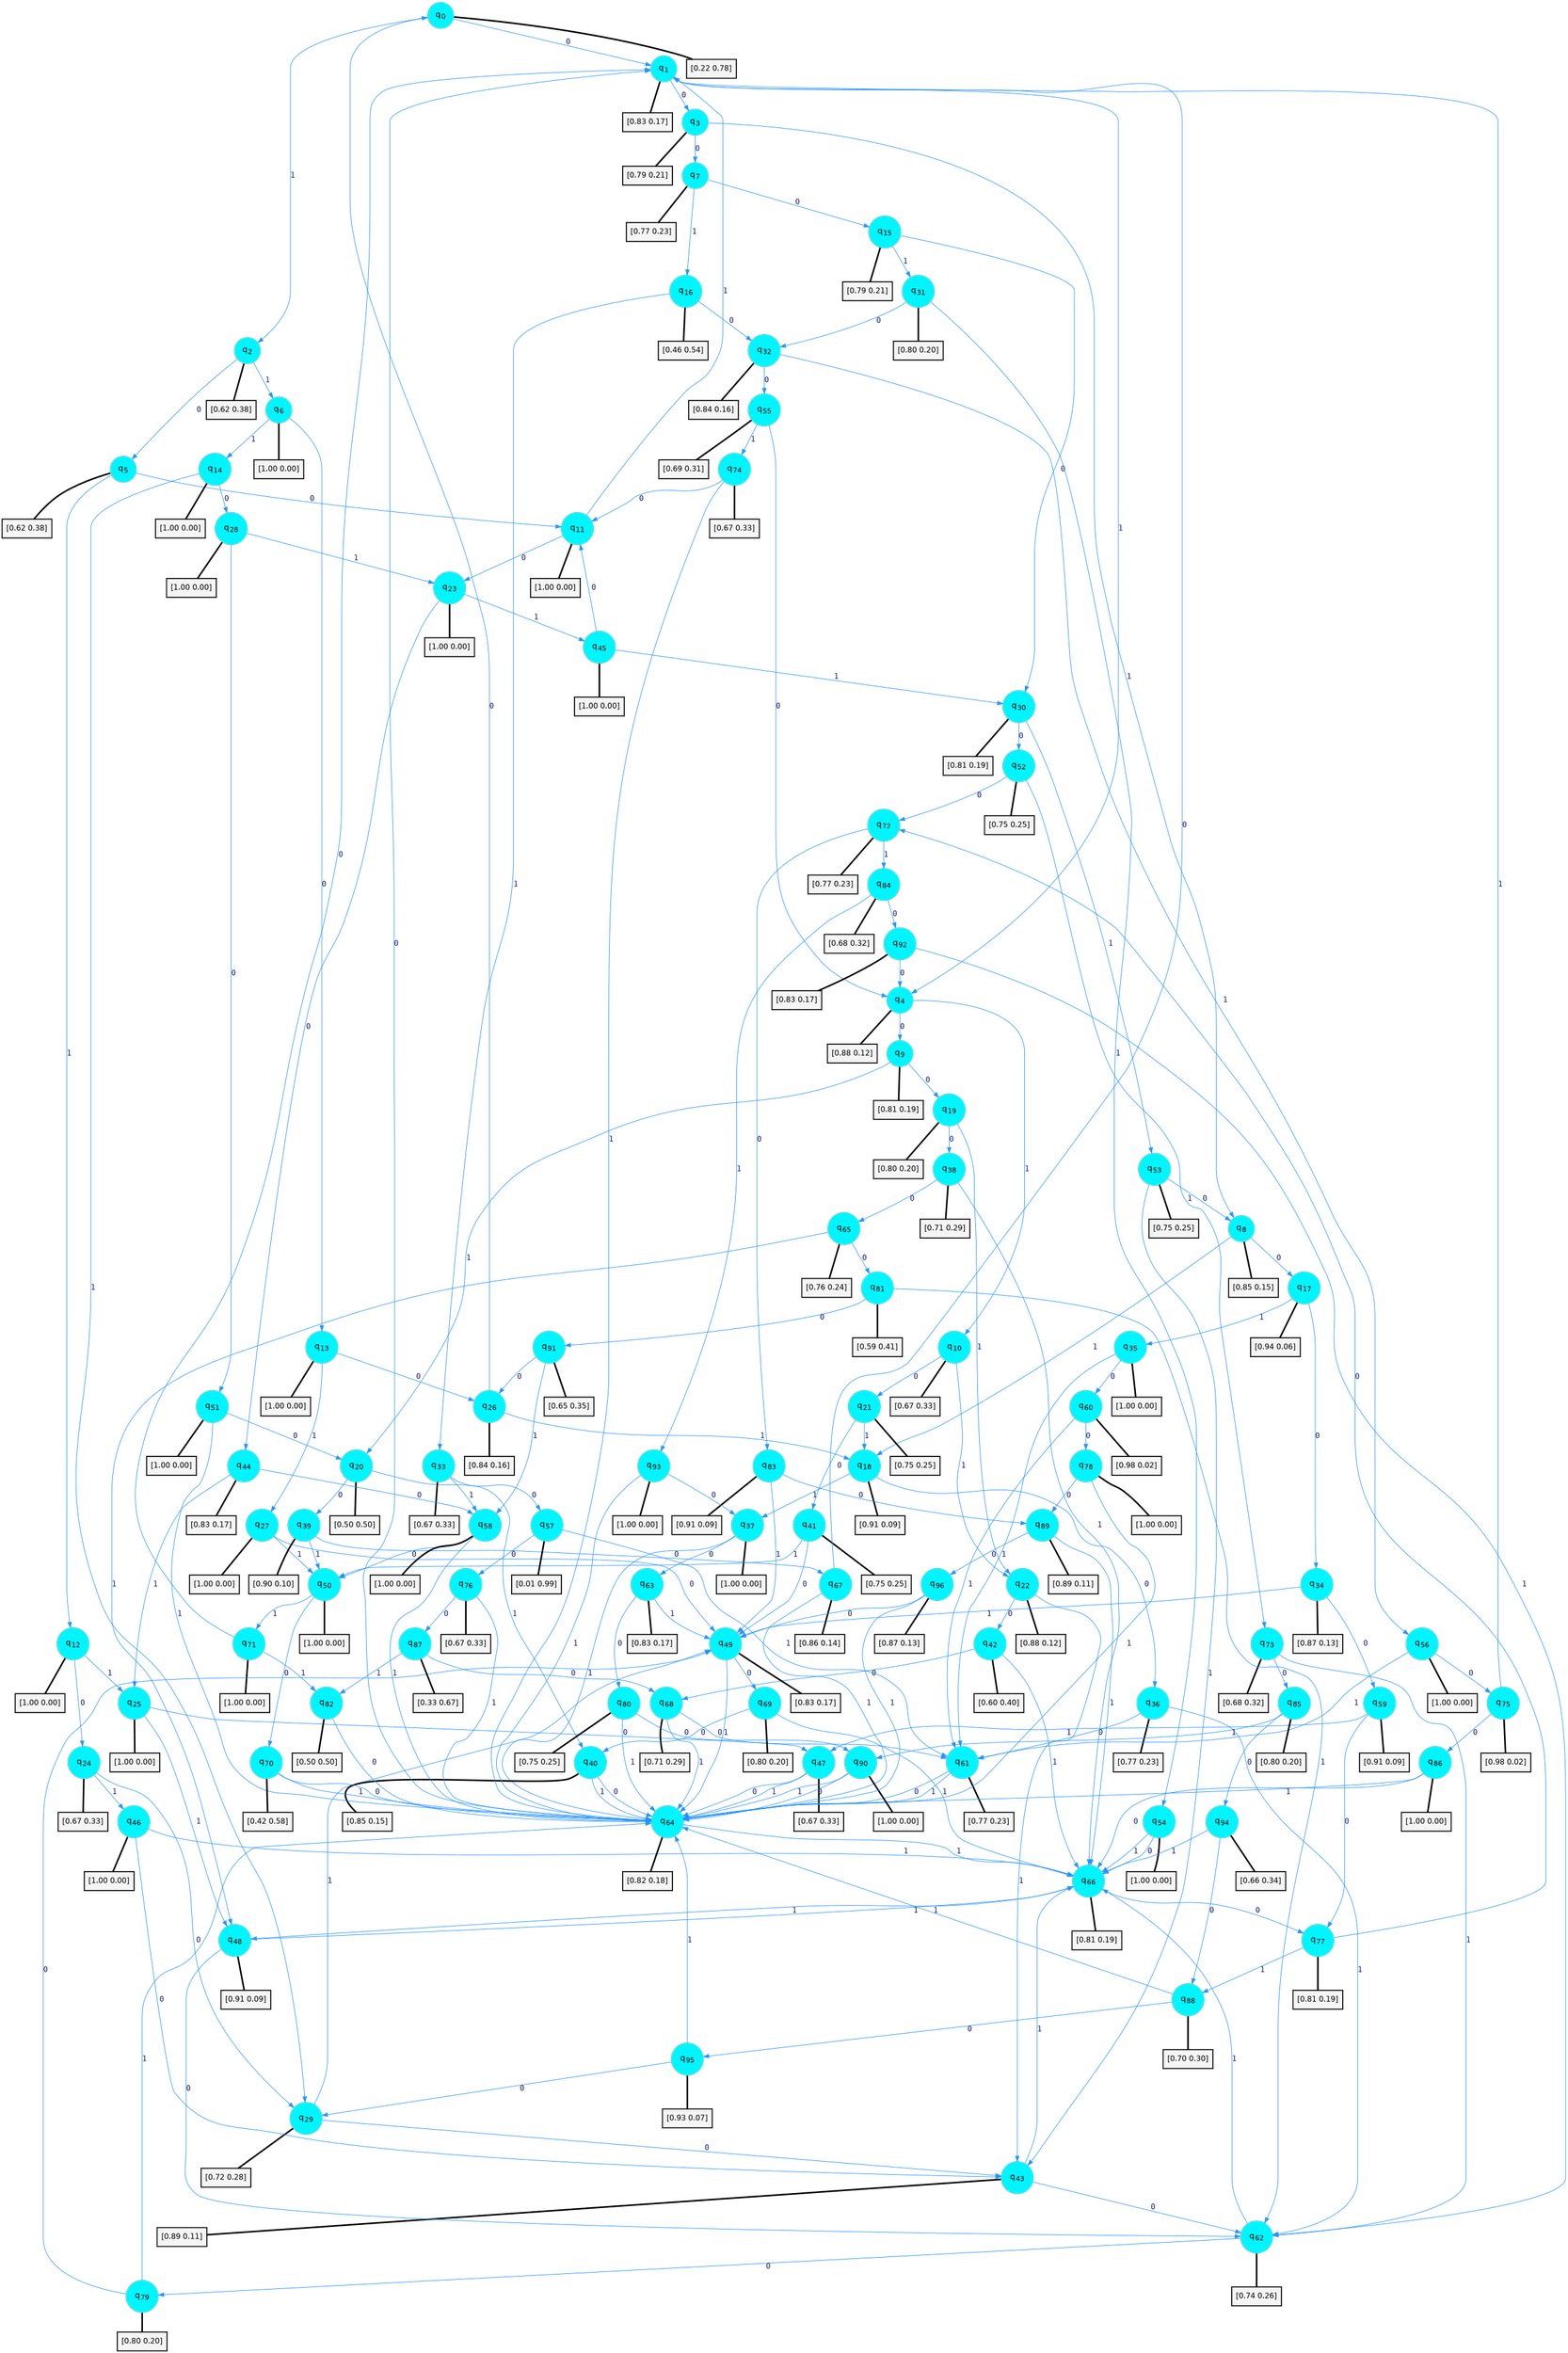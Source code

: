 digraph G {
graph [
bgcolor=transparent, dpi=300, rankdir=TD, size="40,25"];
node [
color=gray, fillcolor=turquoise1, fontcolor=black, fontname=Helvetica, fontsize=16, fontweight=bold, shape=circle, style=filled];
edge [
arrowsize=1, color=dodgerblue1, fontcolor=midnightblue, fontname=courier, fontweight=bold, penwidth=1, style=solid, weight=20];
0[label=<q<SUB>0</SUB>>];
1[label=<q<SUB>1</SUB>>];
2[label=<q<SUB>2</SUB>>];
3[label=<q<SUB>3</SUB>>];
4[label=<q<SUB>4</SUB>>];
5[label=<q<SUB>5</SUB>>];
6[label=<q<SUB>6</SUB>>];
7[label=<q<SUB>7</SUB>>];
8[label=<q<SUB>8</SUB>>];
9[label=<q<SUB>9</SUB>>];
10[label=<q<SUB>10</SUB>>];
11[label=<q<SUB>11</SUB>>];
12[label=<q<SUB>12</SUB>>];
13[label=<q<SUB>13</SUB>>];
14[label=<q<SUB>14</SUB>>];
15[label=<q<SUB>15</SUB>>];
16[label=<q<SUB>16</SUB>>];
17[label=<q<SUB>17</SUB>>];
18[label=<q<SUB>18</SUB>>];
19[label=<q<SUB>19</SUB>>];
20[label=<q<SUB>20</SUB>>];
21[label=<q<SUB>21</SUB>>];
22[label=<q<SUB>22</SUB>>];
23[label=<q<SUB>23</SUB>>];
24[label=<q<SUB>24</SUB>>];
25[label=<q<SUB>25</SUB>>];
26[label=<q<SUB>26</SUB>>];
27[label=<q<SUB>27</SUB>>];
28[label=<q<SUB>28</SUB>>];
29[label=<q<SUB>29</SUB>>];
30[label=<q<SUB>30</SUB>>];
31[label=<q<SUB>31</SUB>>];
32[label=<q<SUB>32</SUB>>];
33[label=<q<SUB>33</SUB>>];
34[label=<q<SUB>34</SUB>>];
35[label=<q<SUB>35</SUB>>];
36[label=<q<SUB>36</SUB>>];
37[label=<q<SUB>37</SUB>>];
38[label=<q<SUB>38</SUB>>];
39[label=<q<SUB>39</SUB>>];
40[label=<q<SUB>40</SUB>>];
41[label=<q<SUB>41</SUB>>];
42[label=<q<SUB>42</SUB>>];
43[label=<q<SUB>43</SUB>>];
44[label=<q<SUB>44</SUB>>];
45[label=<q<SUB>45</SUB>>];
46[label=<q<SUB>46</SUB>>];
47[label=<q<SUB>47</SUB>>];
48[label=<q<SUB>48</SUB>>];
49[label=<q<SUB>49</SUB>>];
50[label=<q<SUB>50</SUB>>];
51[label=<q<SUB>51</SUB>>];
52[label=<q<SUB>52</SUB>>];
53[label=<q<SUB>53</SUB>>];
54[label=<q<SUB>54</SUB>>];
55[label=<q<SUB>55</SUB>>];
56[label=<q<SUB>56</SUB>>];
57[label=<q<SUB>57</SUB>>];
58[label=<q<SUB>58</SUB>>];
59[label=<q<SUB>59</SUB>>];
60[label=<q<SUB>60</SUB>>];
61[label=<q<SUB>61</SUB>>];
62[label=<q<SUB>62</SUB>>];
63[label=<q<SUB>63</SUB>>];
64[label=<q<SUB>64</SUB>>];
65[label=<q<SUB>65</SUB>>];
66[label=<q<SUB>66</SUB>>];
67[label=<q<SUB>67</SUB>>];
68[label=<q<SUB>68</SUB>>];
69[label=<q<SUB>69</SUB>>];
70[label=<q<SUB>70</SUB>>];
71[label=<q<SUB>71</SUB>>];
72[label=<q<SUB>72</SUB>>];
73[label=<q<SUB>73</SUB>>];
74[label=<q<SUB>74</SUB>>];
75[label=<q<SUB>75</SUB>>];
76[label=<q<SUB>76</SUB>>];
77[label=<q<SUB>77</SUB>>];
78[label=<q<SUB>78</SUB>>];
79[label=<q<SUB>79</SUB>>];
80[label=<q<SUB>80</SUB>>];
81[label=<q<SUB>81</SUB>>];
82[label=<q<SUB>82</SUB>>];
83[label=<q<SUB>83</SUB>>];
84[label=<q<SUB>84</SUB>>];
85[label=<q<SUB>85</SUB>>];
86[label=<q<SUB>86</SUB>>];
87[label=<q<SUB>87</SUB>>];
88[label=<q<SUB>88</SUB>>];
89[label=<q<SUB>89</SUB>>];
90[label=<q<SUB>90</SUB>>];
91[label=<q<SUB>91</SUB>>];
92[label=<q<SUB>92</SUB>>];
93[label=<q<SUB>93</SUB>>];
94[label=<q<SUB>94</SUB>>];
95[label=<q<SUB>95</SUB>>];
96[label=<q<SUB>96</SUB>>];
97[label="[0.22 0.78]", shape=box,fontcolor=black, fontname=Helvetica, fontsize=14, penwidth=2, fillcolor=whitesmoke,color=black];
98[label="[0.83 0.17]", shape=box,fontcolor=black, fontname=Helvetica, fontsize=14, penwidth=2, fillcolor=whitesmoke,color=black];
99[label="[0.62 0.38]", shape=box,fontcolor=black, fontname=Helvetica, fontsize=14, penwidth=2, fillcolor=whitesmoke,color=black];
100[label="[0.79 0.21]", shape=box,fontcolor=black, fontname=Helvetica, fontsize=14, penwidth=2, fillcolor=whitesmoke,color=black];
101[label="[0.88 0.12]", shape=box,fontcolor=black, fontname=Helvetica, fontsize=14, penwidth=2, fillcolor=whitesmoke,color=black];
102[label="[0.62 0.38]", shape=box,fontcolor=black, fontname=Helvetica, fontsize=14, penwidth=2, fillcolor=whitesmoke,color=black];
103[label="[1.00 0.00]", shape=box,fontcolor=black, fontname=Helvetica, fontsize=14, penwidth=2, fillcolor=whitesmoke,color=black];
104[label="[0.77 0.23]", shape=box,fontcolor=black, fontname=Helvetica, fontsize=14, penwidth=2, fillcolor=whitesmoke,color=black];
105[label="[0.85 0.15]", shape=box,fontcolor=black, fontname=Helvetica, fontsize=14, penwidth=2, fillcolor=whitesmoke,color=black];
106[label="[0.81 0.19]", shape=box,fontcolor=black, fontname=Helvetica, fontsize=14, penwidth=2, fillcolor=whitesmoke,color=black];
107[label="[0.67 0.33]", shape=box,fontcolor=black, fontname=Helvetica, fontsize=14, penwidth=2, fillcolor=whitesmoke,color=black];
108[label="[1.00 0.00]", shape=box,fontcolor=black, fontname=Helvetica, fontsize=14, penwidth=2, fillcolor=whitesmoke,color=black];
109[label="[1.00 0.00]", shape=box,fontcolor=black, fontname=Helvetica, fontsize=14, penwidth=2, fillcolor=whitesmoke,color=black];
110[label="[1.00 0.00]", shape=box,fontcolor=black, fontname=Helvetica, fontsize=14, penwidth=2, fillcolor=whitesmoke,color=black];
111[label="[1.00 0.00]", shape=box,fontcolor=black, fontname=Helvetica, fontsize=14, penwidth=2, fillcolor=whitesmoke,color=black];
112[label="[0.79 0.21]", shape=box,fontcolor=black, fontname=Helvetica, fontsize=14, penwidth=2, fillcolor=whitesmoke,color=black];
113[label="[0.46 0.54]", shape=box,fontcolor=black, fontname=Helvetica, fontsize=14, penwidth=2, fillcolor=whitesmoke,color=black];
114[label="[0.94 0.06]", shape=box,fontcolor=black, fontname=Helvetica, fontsize=14, penwidth=2, fillcolor=whitesmoke,color=black];
115[label="[0.91 0.09]", shape=box,fontcolor=black, fontname=Helvetica, fontsize=14, penwidth=2, fillcolor=whitesmoke,color=black];
116[label="[0.80 0.20]", shape=box,fontcolor=black, fontname=Helvetica, fontsize=14, penwidth=2, fillcolor=whitesmoke,color=black];
117[label="[0.50 0.50]", shape=box,fontcolor=black, fontname=Helvetica, fontsize=14, penwidth=2, fillcolor=whitesmoke,color=black];
118[label="[0.75 0.25]", shape=box,fontcolor=black, fontname=Helvetica, fontsize=14, penwidth=2, fillcolor=whitesmoke,color=black];
119[label="[0.88 0.12]", shape=box,fontcolor=black, fontname=Helvetica, fontsize=14, penwidth=2, fillcolor=whitesmoke,color=black];
120[label="[1.00 0.00]", shape=box,fontcolor=black, fontname=Helvetica, fontsize=14, penwidth=2, fillcolor=whitesmoke,color=black];
121[label="[0.67 0.33]", shape=box,fontcolor=black, fontname=Helvetica, fontsize=14, penwidth=2, fillcolor=whitesmoke,color=black];
122[label="[1.00 0.00]", shape=box,fontcolor=black, fontname=Helvetica, fontsize=14, penwidth=2, fillcolor=whitesmoke,color=black];
123[label="[0.84 0.16]", shape=box,fontcolor=black, fontname=Helvetica, fontsize=14, penwidth=2, fillcolor=whitesmoke,color=black];
124[label="[1.00 0.00]", shape=box,fontcolor=black, fontname=Helvetica, fontsize=14, penwidth=2, fillcolor=whitesmoke,color=black];
125[label="[1.00 0.00]", shape=box,fontcolor=black, fontname=Helvetica, fontsize=14, penwidth=2, fillcolor=whitesmoke,color=black];
126[label="[0.72 0.28]", shape=box,fontcolor=black, fontname=Helvetica, fontsize=14, penwidth=2, fillcolor=whitesmoke,color=black];
127[label="[0.81 0.19]", shape=box,fontcolor=black, fontname=Helvetica, fontsize=14, penwidth=2, fillcolor=whitesmoke,color=black];
128[label="[0.80 0.20]", shape=box,fontcolor=black, fontname=Helvetica, fontsize=14, penwidth=2, fillcolor=whitesmoke,color=black];
129[label="[0.84 0.16]", shape=box,fontcolor=black, fontname=Helvetica, fontsize=14, penwidth=2, fillcolor=whitesmoke,color=black];
130[label="[0.67 0.33]", shape=box,fontcolor=black, fontname=Helvetica, fontsize=14, penwidth=2, fillcolor=whitesmoke,color=black];
131[label="[0.87 0.13]", shape=box,fontcolor=black, fontname=Helvetica, fontsize=14, penwidth=2, fillcolor=whitesmoke,color=black];
132[label="[1.00 0.00]", shape=box,fontcolor=black, fontname=Helvetica, fontsize=14, penwidth=2, fillcolor=whitesmoke,color=black];
133[label="[0.77 0.23]", shape=box,fontcolor=black, fontname=Helvetica, fontsize=14, penwidth=2, fillcolor=whitesmoke,color=black];
134[label="[1.00 0.00]", shape=box,fontcolor=black, fontname=Helvetica, fontsize=14, penwidth=2, fillcolor=whitesmoke,color=black];
135[label="[0.71 0.29]", shape=box,fontcolor=black, fontname=Helvetica, fontsize=14, penwidth=2, fillcolor=whitesmoke,color=black];
136[label="[0.90 0.10]", shape=box,fontcolor=black, fontname=Helvetica, fontsize=14, penwidth=2, fillcolor=whitesmoke,color=black];
137[label="[0.85 0.15]", shape=box,fontcolor=black, fontname=Helvetica, fontsize=14, penwidth=2, fillcolor=whitesmoke,color=black];
138[label="[0.75 0.25]", shape=box,fontcolor=black, fontname=Helvetica, fontsize=14, penwidth=2, fillcolor=whitesmoke,color=black];
139[label="[0.60 0.40]", shape=box,fontcolor=black, fontname=Helvetica, fontsize=14, penwidth=2, fillcolor=whitesmoke,color=black];
140[label="[0.89 0.11]", shape=box,fontcolor=black, fontname=Helvetica, fontsize=14, penwidth=2, fillcolor=whitesmoke,color=black];
141[label="[0.83 0.17]", shape=box,fontcolor=black, fontname=Helvetica, fontsize=14, penwidth=2, fillcolor=whitesmoke,color=black];
142[label="[1.00 0.00]", shape=box,fontcolor=black, fontname=Helvetica, fontsize=14, penwidth=2, fillcolor=whitesmoke,color=black];
143[label="[1.00 0.00]", shape=box,fontcolor=black, fontname=Helvetica, fontsize=14, penwidth=2, fillcolor=whitesmoke,color=black];
144[label="[0.67 0.33]", shape=box,fontcolor=black, fontname=Helvetica, fontsize=14, penwidth=2, fillcolor=whitesmoke,color=black];
145[label="[0.91 0.09]", shape=box,fontcolor=black, fontname=Helvetica, fontsize=14, penwidth=2, fillcolor=whitesmoke,color=black];
146[label="[0.83 0.17]", shape=box,fontcolor=black, fontname=Helvetica, fontsize=14, penwidth=2, fillcolor=whitesmoke,color=black];
147[label="[1.00 0.00]", shape=box,fontcolor=black, fontname=Helvetica, fontsize=14, penwidth=2, fillcolor=whitesmoke,color=black];
148[label="[1.00 0.00]", shape=box,fontcolor=black, fontname=Helvetica, fontsize=14, penwidth=2, fillcolor=whitesmoke,color=black];
149[label="[0.75 0.25]", shape=box,fontcolor=black, fontname=Helvetica, fontsize=14, penwidth=2, fillcolor=whitesmoke,color=black];
150[label="[0.75 0.25]", shape=box,fontcolor=black, fontname=Helvetica, fontsize=14, penwidth=2, fillcolor=whitesmoke,color=black];
151[label="[1.00 0.00]", shape=box,fontcolor=black, fontname=Helvetica, fontsize=14, penwidth=2, fillcolor=whitesmoke,color=black];
152[label="[0.69 0.31]", shape=box,fontcolor=black, fontname=Helvetica, fontsize=14, penwidth=2, fillcolor=whitesmoke,color=black];
153[label="[1.00 0.00]", shape=box,fontcolor=black, fontname=Helvetica, fontsize=14, penwidth=2, fillcolor=whitesmoke,color=black];
154[label="[0.01 0.99]", shape=box,fontcolor=black, fontname=Helvetica, fontsize=14, penwidth=2, fillcolor=whitesmoke,color=black];
155[label="[1.00 0.00]", shape=box,fontcolor=black, fontname=Helvetica, fontsize=14, penwidth=2, fillcolor=whitesmoke,color=black];
156[label="[0.91 0.09]", shape=box,fontcolor=black, fontname=Helvetica, fontsize=14, penwidth=2, fillcolor=whitesmoke,color=black];
157[label="[0.98 0.02]", shape=box,fontcolor=black, fontname=Helvetica, fontsize=14, penwidth=2, fillcolor=whitesmoke,color=black];
158[label="[0.77 0.23]", shape=box,fontcolor=black, fontname=Helvetica, fontsize=14, penwidth=2, fillcolor=whitesmoke,color=black];
159[label="[0.74 0.26]", shape=box,fontcolor=black, fontname=Helvetica, fontsize=14, penwidth=2, fillcolor=whitesmoke,color=black];
160[label="[0.83 0.17]", shape=box,fontcolor=black, fontname=Helvetica, fontsize=14, penwidth=2, fillcolor=whitesmoke,color=black];
161[label="[0.82 0.18]", shape=box,fontcolor=black, fontname=Helvetica, fontsize=14, penwidth=2, fillcolor=whitesmoke,color=black];
162[label="[0.76 0.24]", shape=box,fontcolor=black, fontname=Helvetica, fontsize=14, penwidth=2, fillcolor=whitesmoke,color=black];
163[label="[0.81 0.19]", shape=box,fontcolor=black, fontname=Helvetica, fontsize=14, penwidth=2, fillcolor=whitesmoke,color=black];
164[label="[0.86 0.14]", shape=box,fontcolor=black, fontname=Helvetica, fontsize=14, penwidth=2, fillcolor=whitesmoke,color=black];
165[label="[0.71 0.29]", shape=box,fontcolor=black, fontname=Helvetica, fontsize=14, penwidth=2, fillcolor=whitesmoke,color=black];
166[label="[0.80 0.20]", shape=box,fontcolor=black, fontname=Helvetica, fontsize=14, penwidth=2, fillcolor=whitesmoke,color=black];
167[label="[0.42 0.58]", shape=box,fontcolor=black, fontname=Helvetica, fontsize=14, penwidth=2, fillcolor=whitesmoke,color=black];
168[label="[1.00 0.00]", shape=box,fontcolor=black, fontname=Helvetica, fontsize=14, penwidth=2, fillcolor=whitesmoke,color=black];
169[label="[0.77 0.23]", shape=box,fontcolor=black, fontname=Helvetica, fontsize=14, penwidth=2, fillcolor=whitesmoke,color=black];
170[label="[0.68 0.32]", shape=box,fontcolor=black, fontname=Helvetica, fontsize=14, penwidth=2, fillcolor=whitesmoke,color=black];
171[label="[0.67 0.33]", shape=box,fontcolor=black, fontname=Helvetica, fontsize=14, penwidth=2, fillcolor=whitesmoke,color=black];
172[label="[0.98 0.02]", shape=box,fontcolor=black, fontname=Helvetica, fontsize=14, penwidth=2, fillcolor=whitesmoke,color=black];
173[label="[0.67 0.33]", shape=box,fontcolor=black, fontname=Helvetica, fontsize=14, penwidth=2, fillcolor=whitesmoke,color=black];
174[label="[0.81 0.19]", shape=box,fontcolor=black, fontname=Helvetica, fontsize=14, penwidth=2, fillcolor=whitesmoke,color=black];
175[label="[1.00 0.00]", shape=box,fontcolor=black, fontname=Helvetica, fontsize=14, penwidth=2, fillcolor=whitesmoke,color=black];
176[label="[0.80 0.20]", shape=box,fontcolor=black, fontname=Helvetica, fontsize=14, penwidth=2, fillcolor=whitesmoke,color=black];
177[label="[0.75 0.25]", shape=box,fontcolor=black, fontname=Helvetica, fontsize=14, penwidth=2, fillcolor=whitesmoke,color=black];
178[label="[0.59 0.41]", shape=box,fontcolor=black, fontname=Helvetica, fontsize=14, penwidth=2, fillcolor=whitesmoke,color=black];
179[label="[0.50 0.50]", shape=box,fontcolor=black, fontname=Helvetica, fontsize=14, penwidth=2, fillcolor=whitesmoke,color=black];
180[label="[0.91 0.09]", shape=box,fontcolor=black, fontname=Helvetica, fontsize=14, penwidth=2, fillcolor=whitesmoke,color=black];
181[label="[0.68 0.32]", shape=box,fontcolor=black, fontname=Helvetica, fontsize=14, penwidth=2, fillcolor=whitesmoke,color=black];
182[label="[0.80 0.20]", shape=box,fontcolor=black, fontname=Helvetica, fontsize=14, penwidth=2, fillcolor=whitesmoke,color=black];
183[label="[1.00 0.00]", shape=box,fontcolor=black, fontname=Helvetica, fontsize=14, penwidth=2, fillcolor=whitesmoke,color=black];
184[label="[0.33 0.67]", shape=box,fontcolor=black, fontname=Helvetica, fontsize=14, penwidth=2, fillcolor=whitesmoke,color=black];
185[label="[0.70 0.30]", shape=box,fontcolor=black, fontname=Helvetica, fontsize=14, penwidth=2, fillcolor=whitesmoke,color=black];
186[label="[0.89 0.11]", shape=box,fontcolor=black, fontname=Helvetica, fontsize=14, penwidth=2, fillcolor=whitesmoke,color=black];
187[label="[1.00 0.00]", shape=box,fontcolor=black, fontname=Helvetica, fontsize=14, penwidth=2, fillcolor=whitesmoke,color=black];
188[label="[0.65 0.35]", shape=box,fontcolor=black, fontname=Helvetica, fontsize=14, penwidth=2, fillcolor=whitesmoke,color=black];
189[label="[0.83 0.17]", shape=box,fontcolor=black, fontname=Helvetica, fontsize=14, penwidth=2, fillcolor=whitesmoke,color=black];
190[label="[1.00 0.00]", shape=box,fontcolor=black, fontname=Helvetica, fontsize=14, penwidth=2, fillcolor=whitesmoke,color=black];
191[label="[0.66 0.34]", shape=box,fontcolor=black, fontname=Helvetica, fontsize=14, penwidth=2, fillcolor=whitesmoke,color=black];
192[label="[0.93 0.07]", shape=box,fontcolor=black, fontname=Helvetica, fontsize=14, penwidth=2, fillcolor=whitesmoke,color=black];
193[label="[0.87 0.13]", shape=box,fontcolor=black, fontname=Helvetica, fontsize=14, penwidth=2, fillcolor=whitesmoke,color=black];
0->1 [label=0];
0->2 [label=1];
0->97 [arrowhead=none, penwidth=3,color=black];
1->3 [label=0];
1->4 [label=1];
1->98 [arrowhead=none, penwidth=3,color=black];
2->5 [label=0];
2->6 [label=1];
2->99 [arrowhead=none, penwidth=3,color=black];
3->7 [label=0];
3->8 [label=1];
3->100 [arrowhead=none, penwidth=3,color=black];
4->9 [label=0];
4->10 [label=1];
4->101 [arrowhead=none, penwidth=3,color=black];
5->11 [label=0];
5->12 [label=1];
5->102 [arrowhead=none, penwidth=3,color=black];
6->13 [label=0];
6->14 [label=1];
6->103 [arrowhead=none, penwidth=3,color=black];
7->15 [label=0];
7->16 [label=1];
7->104 [arrowhead=none, penwidth=3,color=black];
8->17 [label=0];
8->18 [label=1];
8->105 [arrowhead=none, penwidth=3,color=black];
9->19 [label=0];
9->20 [label=1];
9->106 [arrowhead=none, penwidth=3,color=black];
10->21 [label=0];
10->22 [label=1];
10->107 [arrowhead=none, penwidth=3,color=black];
11->23 [label=0];
11->1 [label=1];
11->108 [arrowhead=none, penwidth=3,color=black];
12->24 [label=0];
12->25 [label=1];
12->109 [arrowhead=none, penwidth=3,color=black];
13->26 [label=0];
13->27 [label=1];
13->110 [arrowhead=none, penwidth=3,color=black];
14->28 [label=0];
14->29 [label=1];
14->111 [arrowhead=none, penwidth=3,color=black];
15->30 [label=0];
15->31 [label=1];
15->112 [arrowhead=none, penwidth=3,color=black];
16->32 [label=0];
16->33 [label=1];
16->113 [arrowhead=none, penwidth=3,color=black];
17->34 [label=0];
17->35 [label=1];
17->114 [arrowhead=none, penwidth=3,color=black];
18->36 [label=0];
18->37 [label=1];
18->115 [arrowhead=none, penwidth=3,color=black];
19->38 [label=0];
19->22 [label=1];
19->116 [arrowhead=none, penwidth=3,color=black];
20->39 [label=0];
20->40 [label=1];
20->117 [arrowhead=none, penwidth=3,color=black];
21->41 [label=0];
21->18 [label=1];
21->118 [arrowhead=none, penwidth=3,color=black];
22->42 [label=0];
22->43 [label=1];
22->119 [arrowhead=none, penwidth=3,color=black];
23->44 [label=0];
23->45 [label=1];
23->120 [arrowhead=none, penwidth=3,color=black];
24->29 [label=0];
24->46 [label=1];
24->121 [arrowhead=none, penwidth=3,color=black];
25->47 [label=0];
25->48 [label=1];
25->122 [arrowhead=none, penwidth=3,color=black];
26->0 [label=0];
26->18 [label=1];
26->123 [arrowhead=none, penwidth=3,color=black];
27->49 [label=0];
27->50 [label=1];
27->124 [arrowhead=none, penwidth=3,color=black];
28->51 [label=0];
28->23 [label=1];
28->125 [arrowhead=none, penwidth=3,color=black];
29->43 [label=0];
29->49 [label=1];
29->126 [arrowhead=none, penwidth=3,color=black];
30->52 [label=0];
30->53 [label=1];
30->127 [arrowhead=none, penwidth=3,color=black];
31->32 [label=0];
31->54 [label=1];
31->128 [arrowhead=none, penwidth=3,color=black];
32->55 [label=0];
32->56 [label=1];
32->129 [arrowhead=none, penwidth=3,color=black];
33->57 [label=0];
33->58 [label=1];
33->130 [arrowhead=none, penwidth=3,color=black];
34->59 [label=0];
34->49 [label=1];
34->131 [arrowhead=none, penwidth=3,color=black];
35->60 [label=0];
35->61 [label=1];
35->132 [arrowhead=none, penwidth=3,color=black];
36->61 [label=0];
36->62 [label=1];
36->133 [arrowhead=none, penwidth=3,color=black];
37->63 [label=0];
37->64 [label=1];
37->134 [arrowhead=none, penwidth=3,color=black];
38->65 [label=0];
38->66 [label=1];
38->135 [arrowhead=none, penwidth=3,color=black];
39->67 [label=0];
39->50 [label=1];
39->136 [arrowhead=none, penwidth=3,color=black];
40->64 [label=0];
40->64 [label=1];
40->137 [arrowhead=none, penwidth=3,color=black];
41->49 [label=0];
41->50 [label=1];
41->138 [arrowhead=none, penwidth=3,color=black];
42->68 [label=0];
42->66 [label=1];
42->139 [arrowhead=none, penwidth=3,color=black];
43->62 [label=0];
43->66 [label=1];
43->140 [arrowhead=none, penwidth=3,color=black];
44->58 [label=0];
44->25 [label=1];
44->141 [arrowhead=none, penwidth=3,color=black];
45->11 [label=0];
45->30 [label=1];
45->142 [arrowhead=none, penwidth=3,color=black];
46->43 [label=0];
46->66 [label=1];
46->143 [arrowhead=none, penwidth=3,color=black];
47->64 [label=0];
47->64 [label=1];
47->144 [arrowhead=none, penwidth=3,color=black];
48->62 [label=0];
48->66 [label=1];
48->145 [arrowhead=none, penwidth=3,color=black];
49->69 [label=0];
49->64 [label=1];
49->146 [arrowhead=none, penwidth=3,color=black];
50->70 [label=0];
50->71 [label=1];
50->147 [arrowhead=none, penwidth=3,color=black];
51->20 [label=0];
51->64 [label=1];
51->148 [arrowhead=none, penwidth=3,color=black];
52->72 [label=0];
52->73 [label=1];
52->149 [arrowhead=none, penwidth=3,color=black];
53->8 [label=0];
53->43 [label=1];
53->150 [arrowhead=none, penwidth=3,color=black];
54->66 [label=0];
54->66 [label=1];
54->151 [arrowhead=none, penwidth=3,color=black];
55->4 [label=0];
55->74 [label=1];
55->152 [arrowhead=none, penwidth=3,color=black];
56->75 [label=0];
56->61 [label=1];
56->153 [arrowhead=none, penwidth=3,color=black];
57->76 [label=0];
57->61 [label=1];
57->154 [arrowhead=none, penwidth=3,color=black];
58->50 [label=0];
58->64 [label=1];
58->155 [arrowhead=none, penwidth=3,color=black];
59->77 [label=0];
59->47 [label=1];
59->156 [arrowhead=none, penwidth=3,color=black];
60->78 [label=0];
60->61 [label=1];
60->157 [arrowhead=none, penwidth=3,color=black];
61->64 [label=0];
61->64 [label=1];
61->158 [arrowhead=none, penwidth=3,color=black];
62->79 [label=0];
62->66 [label=1];
62->159 [arrowhead=none, penwidth=3,color=black];
63->80 [label=0];
63->49 [label=1];
63->160 [arrowhead=none, penwidth=3,color=black];
64->1 [label=0];
64->66 [label=1];
64->161 [arrowhead=none, penwidth=3,color=black];
65->81 [label=0];
65->48 [label=1];
65->162 [arrowhead=none, penwidth=3,color=black];
66->77 [label=0];
66->48 [label=1];
66->163 [arrowhead=none, penwidth=3,color=black];
67->1 [label=0];
67->64 [label=1];
67->164 [arrowhead=none, penwidth=3,color=black];
68->61 [label=0];
68->64 [label=1];
68->165 [arrowhead=none, penwidth=3,color=black];
69->40 [label=0];
69->66 [label=1];
69->166 [arrowhead=none, penwidth=3,color=black];
70->64 [label=0];
70->64 [label=1];
70->167 [arrowhead=none, penwidth=3,color=black];
71->1 [label=0];
71->82 [label=1];
71->168 [arrowhead=none, penwidth=3,color=black];
72->83 [label=0];
72->84 [label=1];
72->169 [arrowhead=none, penwidth=3,color=black];
73->85 [label=0];
73->62 [label=1];
73->170 [arrowhead=none, penwidth=3,color=black];
74->11 [label=0];
74->64 [label=1];
74->171 [arrowhead=none, penwidth=3,color=black];
75->86 [label=0];
75->1 [label=1];
75->172 [arrowhead=none, penwidth=3,color=black];
76->87 [label=0];
76->64 [label=1];
76->173 [arrowhead=none, penwidth=3,color=black];
77->72 [label=0];
77->88 [label=1];
77->174 [arrowhead=none, penwidth=3,color=black];
78->89 [label=0];
78->64 [label=1];
78->175 [arrowhead=none, penwidth=3,color=black];
79->49 [label=0];
79->64 [label=1];
79->176 [arrowhead=none, penwidth=3,color=black];
80->90 [label=0];
80->64 [label=1];
80->177 [arrowhead=none, penwidth=3,color=black];
81->91 [label=0];
81->62 [label=1];
81->178 [arrowhead=none, penwidth=3,color=black];
82->64 [label=0];
82->179 [arrowhead=none, penwidth=3,color=black];
83->89 [label=0];
83->49 [label=1];
83->180 [arrowhead=none, penwidth=3,color=black];
84->92 [label=0];
84->93 [label=1];
84->181 [arrowhead=none, penwidth=3,color=black];
85->94 [label=0];
85->90 [label=1];
85->182 [arrowhead=none, penwidth=3,color=black];
86->66 [label=0];
86->64 [label=1];
86->183 [arrowhead=none, penwidth=3,color=black];
87->68 [label=0];
87->82 [label=1];
87->184 [arrowhead=none, penwidth=3,color=black];
88->95 [label=0];
88->64 [label=1];
88->185 [arrowhead=none, penwidth=3,color=black];
89->96 [label=0];
89->66 [label=1];
89->186 [arrowhead=none, penwidth=3,color=black];
90->64 [label=0];
90->64 [label=1];
90->187 [arrowhead=none, penwidth=3,color=black];
91->26 [label=0];
91->58 [label=1];
91->188 [arrowhead=none, penwidth=3,color=black];
92->4 [label=0];
92->62 [label=1];
92->189 [arrowhead=none, penwidth=3,color=black];
93->37 [label=0];
93->64 [label=1];
93->190 [arrowhead=none, penwidth=3,color=black];
94->88 [label=0];
94->66 [label=1];
94->191 [arrowhead=none, penwidth=3,color=black];
95->29 [label=0];
95->64 [label=1];
95->192 [arrowhead=none, penwidth=3,color=black];
96->49 [label=0];
96->64 [label=1];
96->193 [arrowhead=none, penwidth=3,color=black];
}
